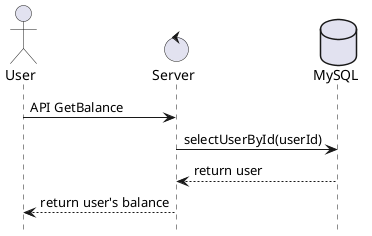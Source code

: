 @startuml view-balance
hide footbox
actor "User"
control "Server"
database "MySQL"
"User" -> "Server": API GetBalance
"Server" -> "MySQL": selectUserById(userId)
"MySQL" --> "Server": return user
"Server" --> "User": return user's balance
@enduml